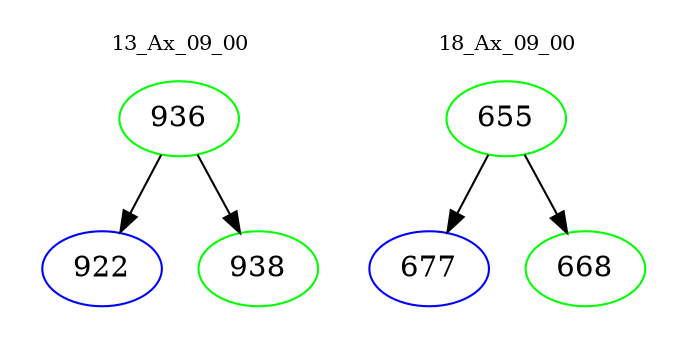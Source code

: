 digraph{
subgraph cluster_0 {
color = white
label = "13_Ax_09_00";
fontsize=10;
T0_936 [label="936", color="green"]
T0_936 -> T0_922 [color="black"]
T0_922 [label="922", color="blue"]
T0_936 -> T0_938 [color="black"]
T0_938 [label="938", color="green"]
}
subgraph cluster_1 {
color = white
label = "18_Ax_09_00";
fontsize=10;
T1_655 [label="655", color="green"]
T1_655 -> T1_677 [color="black"]
T1_677 [label="677", color="blue"]
T1_655 -> T1_668 [color="black"]
T1_668 [label="668", color="green"]
}
}
